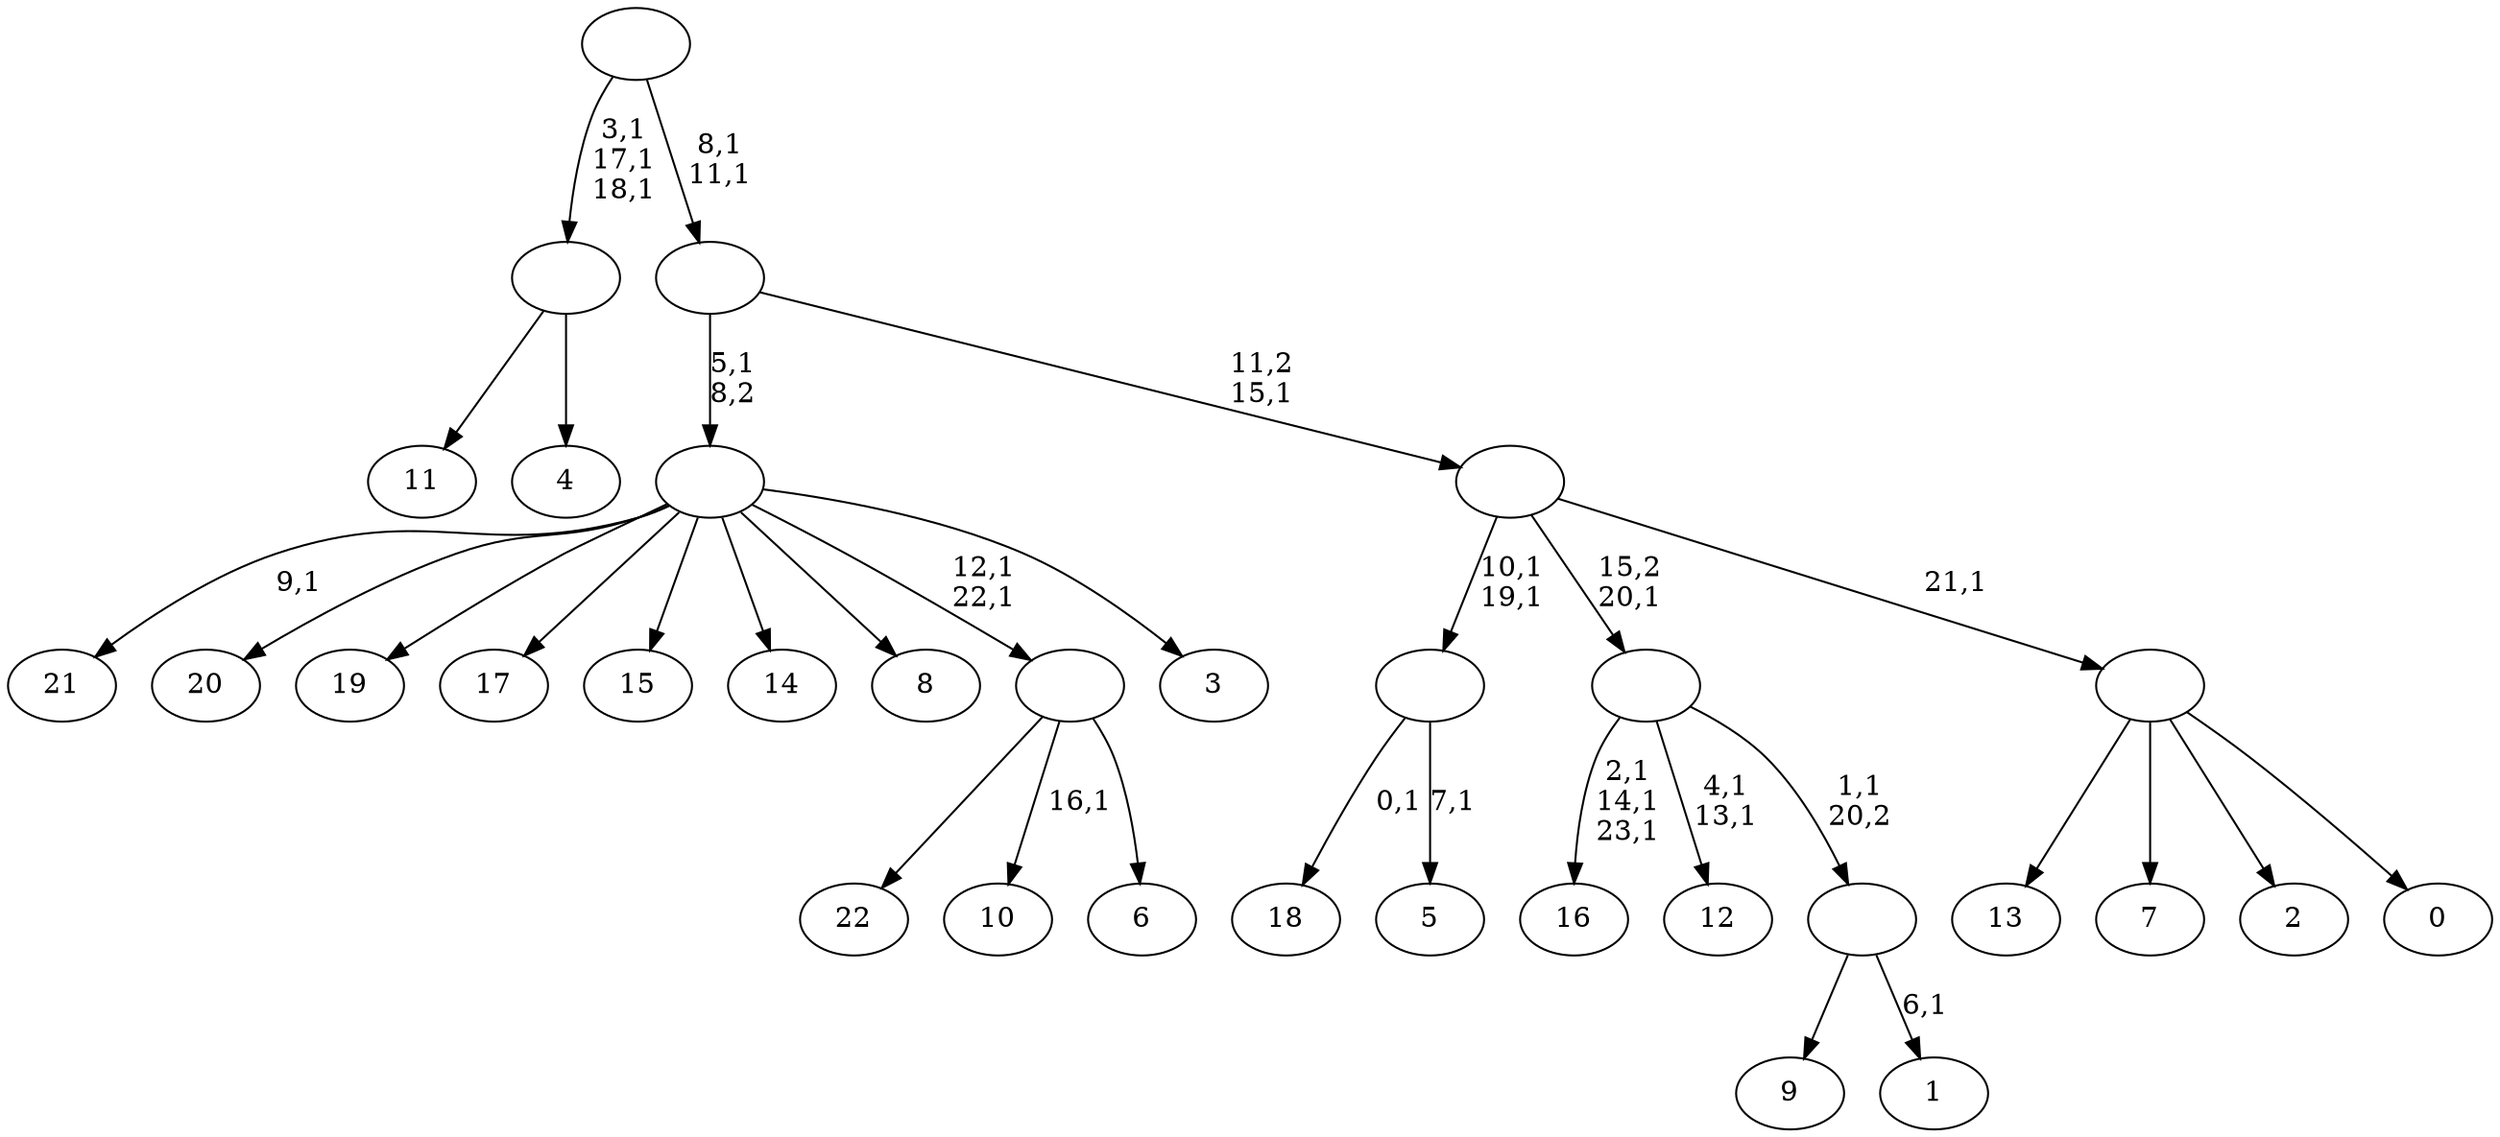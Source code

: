 digraph T {
	47 [label="22"]
	46 [label="21"]
	44 [label="20"]
	43 [label="19"]
	42 [label="18"]
	40 [label="17"]
	39 [label="16"]
	35 [label="15"]
	34 [label="14"]
	33 [label="13"]
	32 [label="12"]
	29 [label="11"]
	28 [label="10"]
	26 [label="9"]
	25 [label="8"]
	24 [label="7"]
	23 [label="6"]
	22 [label=""]
	20 [label="5"]
	18 [label=""]
	16 [label="4"]
	15 [label=""]
	12 [label="3"]
	11 [label=""]
	10 [label="2"]
	9 [label="1"]
	7 [label=""]
	6 [label=""]
	5 [label="0"]
	4 [label=""]
	3 [label=""]
	2 [label=""]
	0 [label=""]
	22 -> 28 [label="16,1"]
	22 -> 47 [label=""]
	22 -> 23 [label=""]
	18 -> 20 [label="7,1"]
	18 -> 42 [label="0,1"]
	15 -> 29 [label=""]
	15 -> 16 [label=""]
	11 -> 22 [label="12,1\n22,1"]
	11 -> 46 [label="9,1"]
	11 -> 44 [label=""]
	11 -> 43 [label=""]
	11 -> 40 [label=""]
	11 -> 35 [label=""]
	11 -> 34 [label=""]
	11 -> 25 [label=""]
	11 -> 12 [label=""]
	7 -> 9 [label="6,1"]
	7 -> 26 [label=""]
	6 -> 32 [label="4,1\n13,1"]
	6 -> 39 [label="2,1\n14,1\n23,1"]
	6 -> 7 [label="1,1\n20,2"]
	4 -> 33 [label=""]
	4 -> 24 [label=""]
	4 -> 10 [label=""]
	4 -> 5 [label=""]
	3 -> 18 [label="10,1\n19,1"]
	3 -> 6 [label="15,2\n20,1"]
	3 -> 4 [label="21,1"]
	2 -> 11 [label="5,1\n8,2"]
	2 -> 3 [label="11,2\n15,1"]
	0 -> 2 [label="8,1\n11,1"]
	0 -> 15 [label="3,1\n17,1\n18,1"]
}
